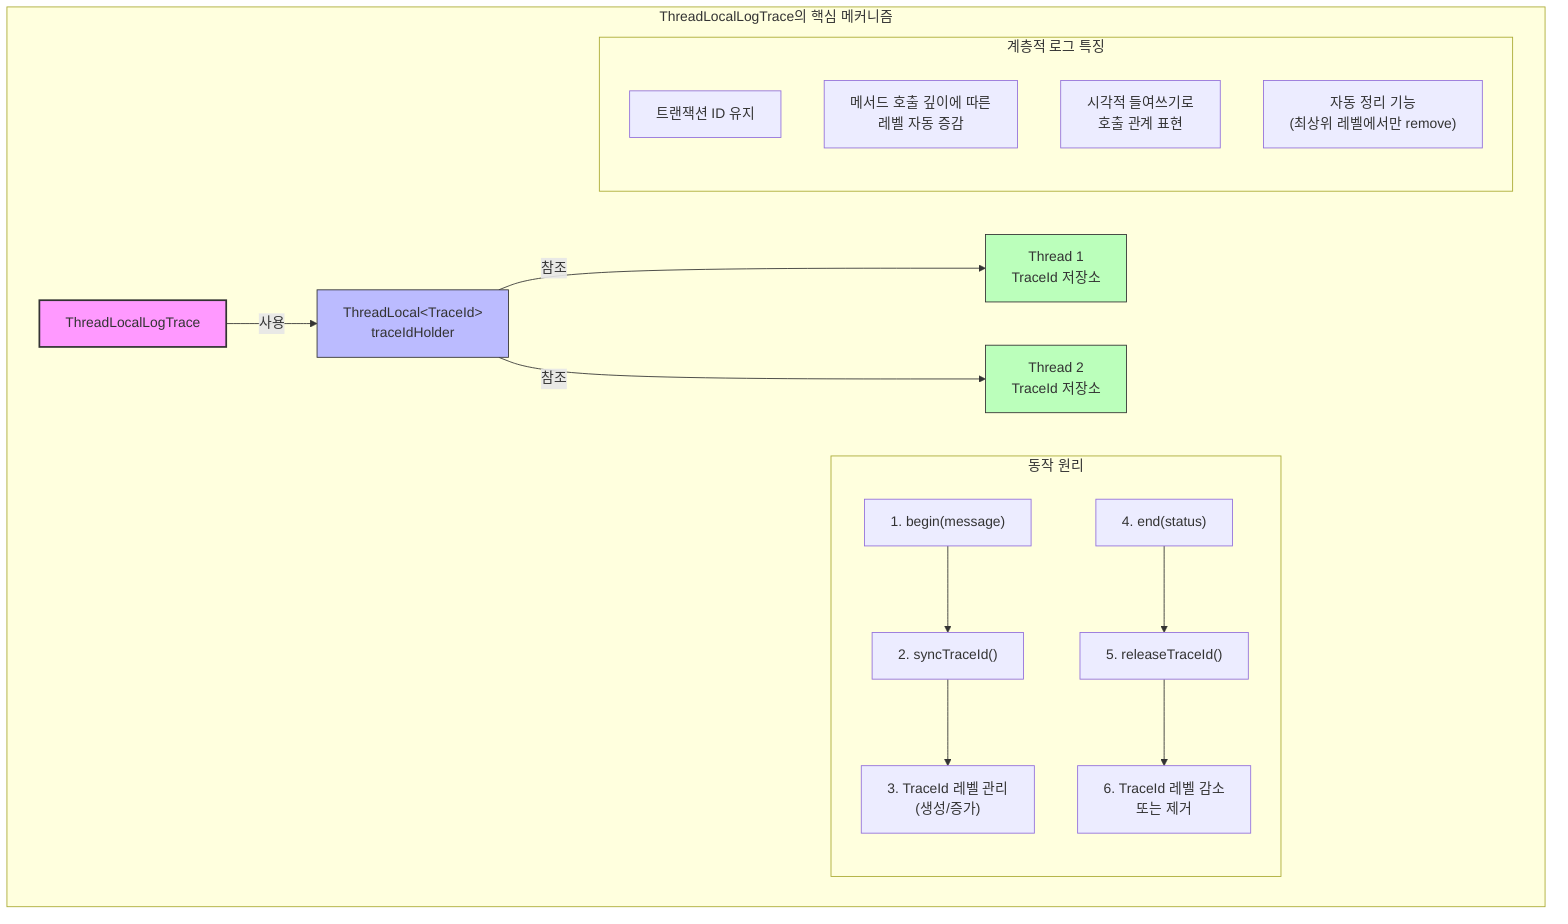 graph TD
    subgraph "ThreadLocalLogTrace의 핵심 메커니즘"
        TLT[ThreadLocalLogTrace]
        TL["ThreadLocal&lt;TraceId&gt;<br>traceIdHolder"]
        T1[Thread 1<br>TraceId 저장소]
        T2[Thread 2<br>TraceId 저장소]
        
        TLT -->|"사용"| TL
        TL -->|"참조"| T1
        TL -->|"참조"| T2
        
        subgraph "동작 원리"
            B1["1. begin(message)"]
            S1["2. syncTraceId()"]
            S2["3. TraceId 레벨 관리<br>(생성/증가)"]
            E1["4. end(status)"]
            R1["5. releaseTraceId()"]
            R2["6. TraceId 레벨 감소<br>또는 제거"]
        end
        
        B1 --> S1
        S1 --> S2
        E1 --> R1
        R1 --> R2
        
        subgraph "계층적 로그 특징"
            ID["트랜잭션 ID 유지"]
            LV["메서드 호출 깊이에 따른<br>레벨 자동 증감"]
            VS["시각적 들여쓰기로<br>호출 관계 표현"]
            AC["자동 정리 기능<br>(최상위 레벨에서만 remove)"]
        end
    end
    
    style TLT fill:#f9f,stroke:#333,stroke-width:2px
    style TL fill:#bbf,stroke:#333,stroke-width:1px
    style T1 fill:#bfb,stroke:#333,stroke-width:1px
    style T2 fill:#bfb,stroke:#333,stroke-width:1px